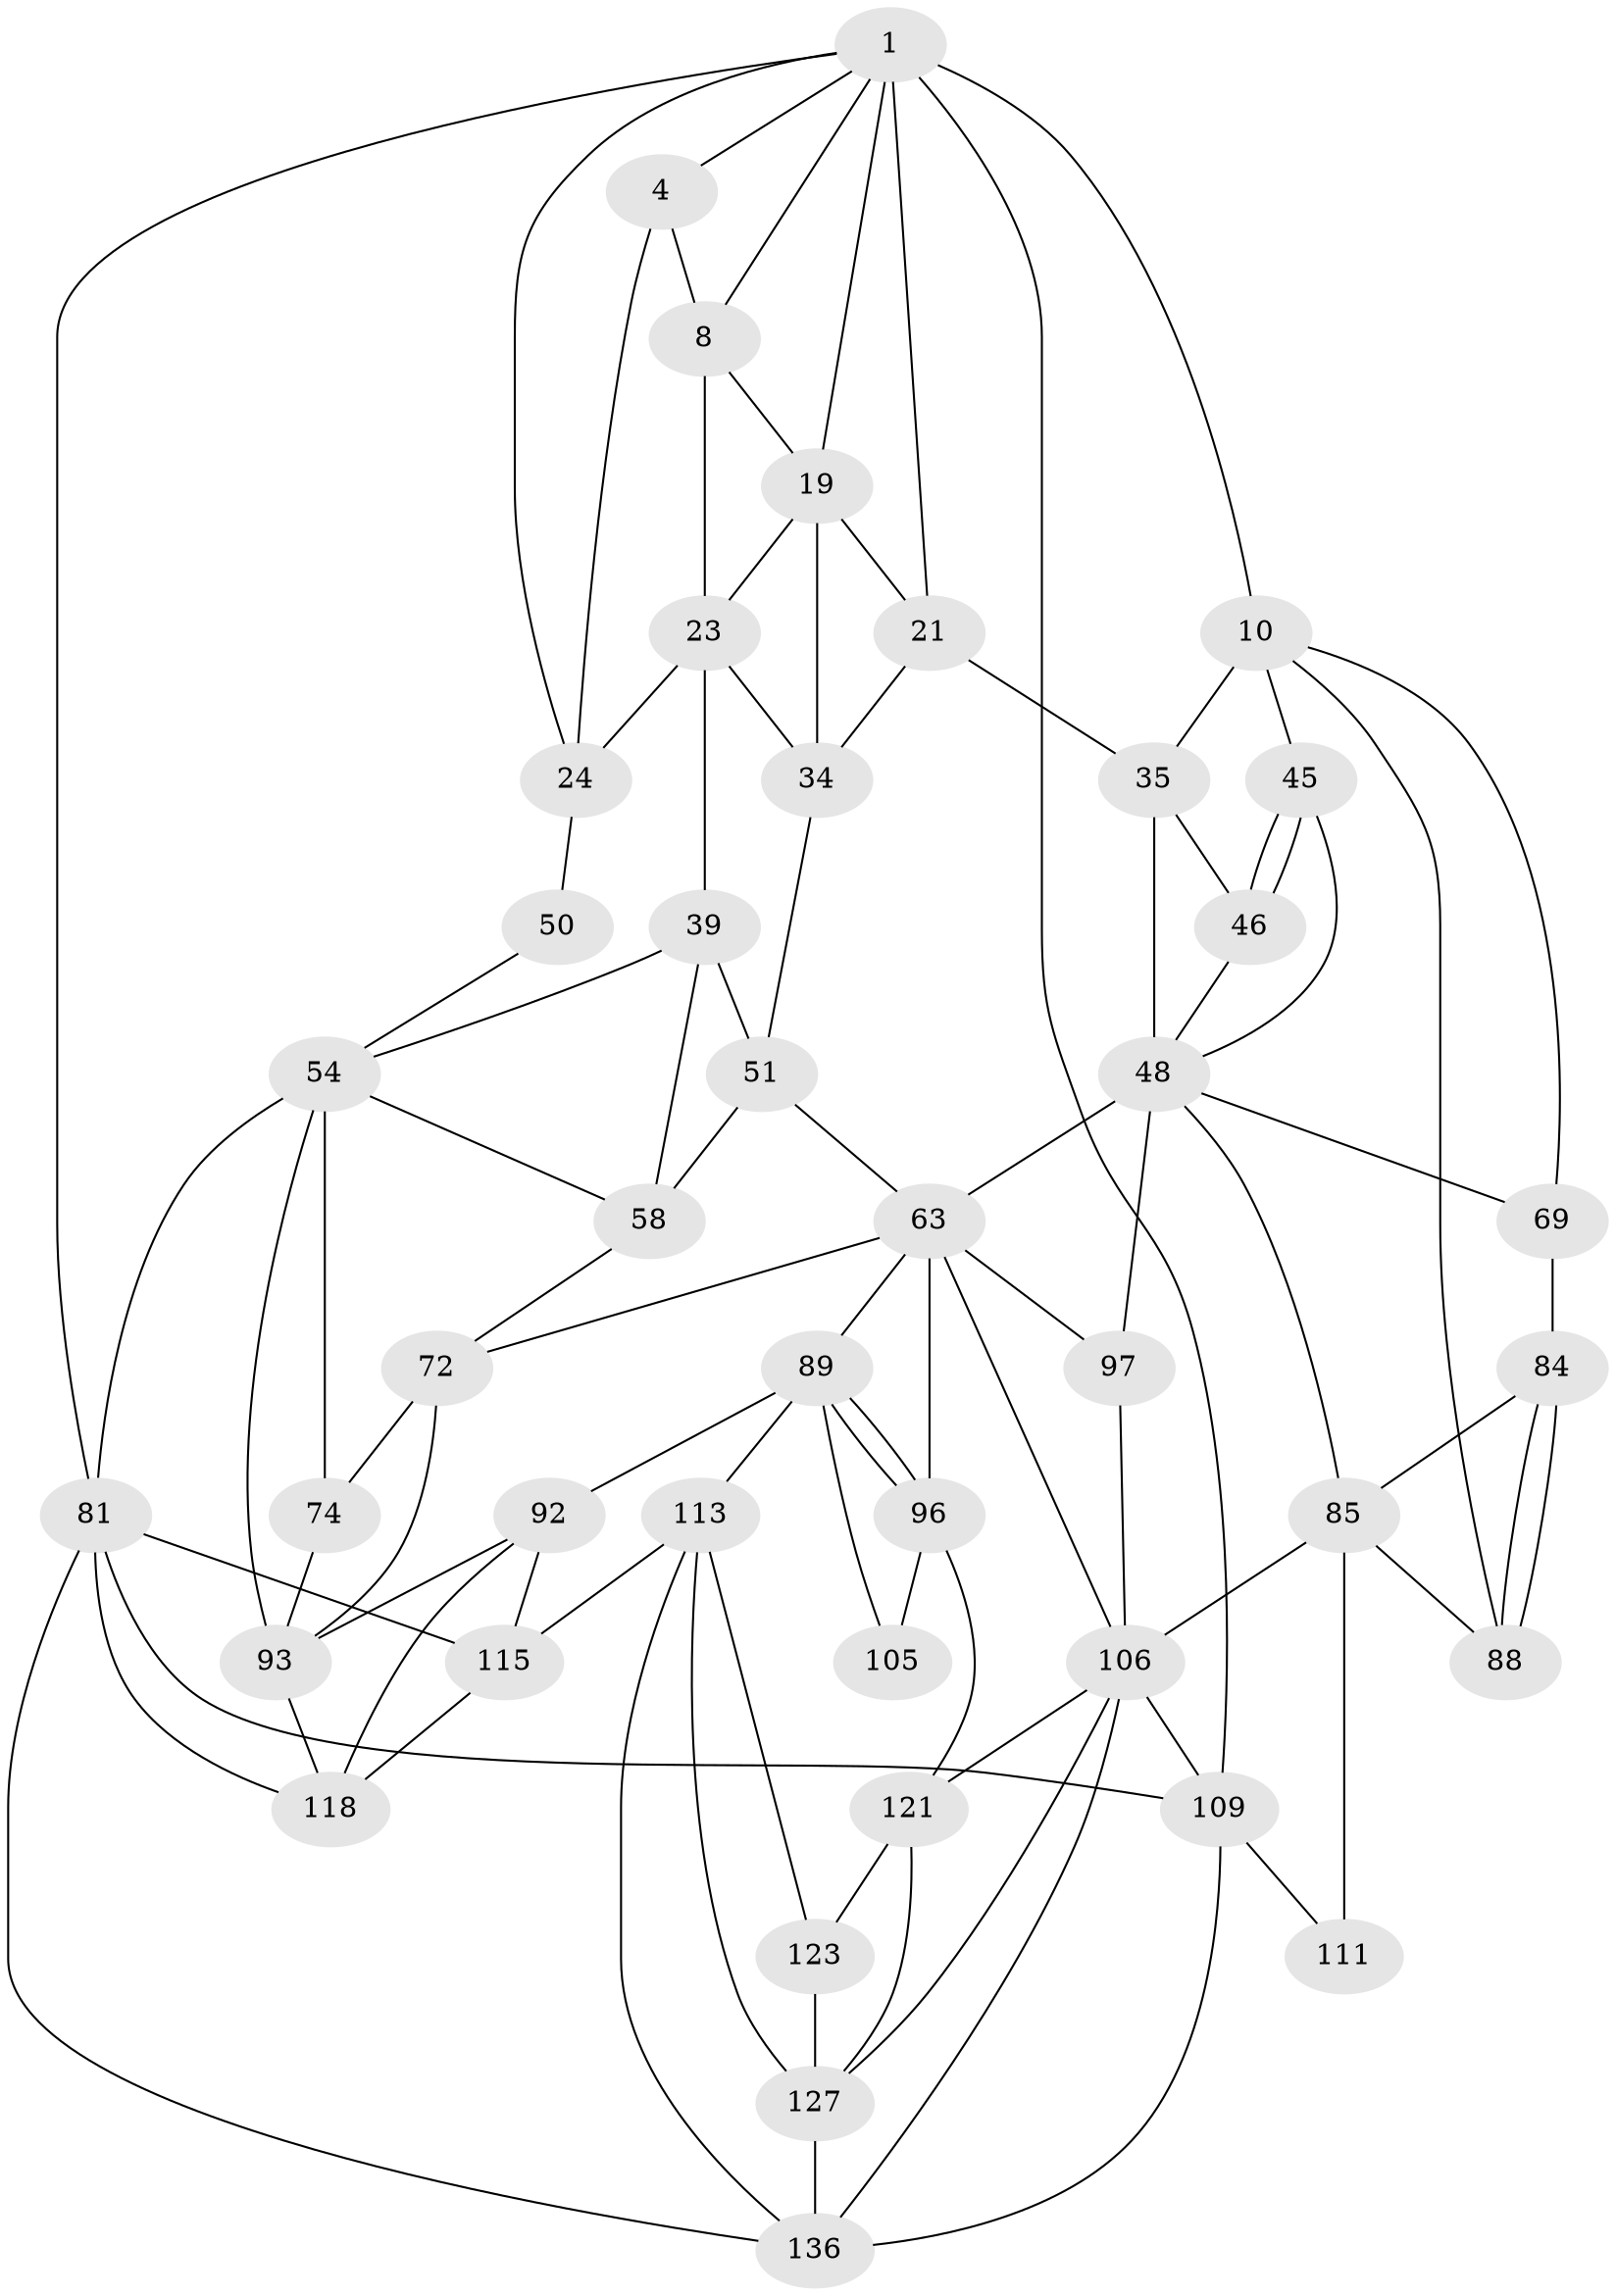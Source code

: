 // original degree distribution, {3: 0.014285714285714285, 6: 0.2357142857142857, 5: 0.5, 4: 0.25}
// Generated by graph-tools (version 1.1) at 2025/21/03/04/25 18:21:36]
// undirected, 42 vertices, 93 edges
graph export_dot {
graph [start="1"]
  node [color=gray90,style=filled];
  1 [pos="+0.6846043566485358+0",super="+2+6"];
  4 [pos="+0.12181410886982968+0",super="+16+5"];
  8 [pos="+0.4419591990941776+0.04615145274899182",super="+9"];
  10 [pos="+1+0.025396342305354546",super="+68+11"];
  19 [pos="+0.46679001552161764+0.15863150485267358",super="+31+20"];
  21 [pos="+0.62438363297804+0.09188118451232109",super="+32+22"];
  23 [pos="+0.34578550242615935+0.18442239632474214",super="+27"];
  24 [pos="+0.2178715170881632+0.1308023727822238",super="+25"];
  34 [pos="+0.4972020995550405+0.3043857740199758",super="+37"];
  35 [pos="+0.7932765363002612+0.24258328884744343",super="+36"];
  39 [pos="+0.21702864172732003+0.3002832139504136",super="+40+52"];
  45 [pos="+0.8421585666850474+0.43848298865778773"];
  46 [pos="+0.7589304080075084+0.3834617063472399"];
  48 [pos="+0.5697400267975065+0.35605252193183756",super="+49+60"];
  50 [pos="+0+0.18961268182561133"];
  51 [pos="+0.43748895633182416+0.3461782626622639",super="+65"];
  54 [pos="+0+0.4347972619417183",super="+70+55"];
  58 [pos="+0.18867714765398733+0.4409665613475031",super="+71+59"];
  63 [pos="+0.4533100956119493+0.583738583777493",super="+64+95"];
  69 [pos="+0.8922839706708546+0.4724812854917805",super="+75"];
  72 [pos="+0.16572796951269256+0.5859548323054002",super="+73"];
  74 [pos="+0.09375551131054566+0.5692811308954745",super="+77"];
  81 [pos="+0+0.9496094136043275",super="+82"];
  84 [pos="+0.861670300028203+0.6061246357741112"];
  85 [pos="+0.8760441160322919+0.6669673057592742",super="+86+99"];
  88 [pos="+1+0.6134875044931918"];
  89 [pos="+0.24772914417424924+0.681852744211282",super="+90"];
  92 [pos="+0.12044701629201647+0.7185024780399523",super="+116"];
  93 [pos="+0.11246873989956123+0.7139058093087368",super="+117"];
  96 [pos="+0.3950048357967496+0.6939256545911443",super="+104"];
  97 [pos="+0.6995882921917987+0.7972285941739373",super="+98"];
  105 [pos="+0.24929941390771596+0.7596203546233192"];
  106 [pos="+0.8315703524928871+0.8239310116591113",super="+130+107"];
  109 [pos="+1+1",super="+110+139"];
  111 [pos="+1+0.9576994850334132"];
  113 [pos="+0.22761580531903156+0.8716994357625669",super="+114+124"];
  115 [pos="+0.19567181767769887+0.8789324866813045",super="+135"];
  118 [pos="+0.1398145076089481+0.8815105866979048",super="+133"];
  121 [pos="+0.5056822170014168+0.811778646734506",super="+122"];
  123 [pos="+0.36712487413250705+0.8253604775081554",super="+129"];
  127 [pos="+0.549289912285194+0.9188540150617865",super="+128+131"];
  136 [pos="+0.18396407963978437+1",super="+138"];
  1 -- 4;
  1 -- 10 [weight=2];
  1 -- 109;
  1 -- 19;
  1 -- 21 [weight=2];
  1 -- 8;
  1 -- 81;
  1 -- 24;
  4 -- 24;
  4 -- 8 [weight=2];
  8 -- 19;
  8 -- 23;
  10 -- 88;
  10 -- 69 [weight=2];
  10 -- 35 [weight=2];
  10 -- 45;
  19 -- 34;
  19 -- 23;
  19 -- 21;
  21 -- 34;
  21 -- 35 [weight=2];
  23 -- 39 [weight=2];
  23 -- 24 [weight=2];
  23 -- 34;
  24 -- 50 [weight=2];
  34 -- 51;
  35 -- 48 [weight=2];
  35 -- 46;
  39 -- 54;
  39 -- 58 [weight=2];
  39 -- 51 [weight=2];
  45 -- 46;
  45 -- 46;
  45 -- 48;
  46 -- 48;
  48 -- 97 [weight=2];
  48 -- 69;
  48 -- 63;
  48 -- 85;
  50 -- 54;
  51 -- 58;
  51 -- 63;
  54 -- 74 [weight=2];
  54 -- 81;
  54 -- 93;
  54 -- 58;
  58 -- 72;
  63 -- 89;
  63 -- 72;
  63 -- 96;
  63 -- 106;
  63 -- 97;
  69 -- 84;
  72 -- 74 [weight=2];
  72 -- 93;
  74 -- 93;
  81 -- 115;
  81 -- 136;
  81 -- 109;
  81 -- 118;
  84 -- 85;
  84 -- 88;
  84 -- 88;
  85 -- 106;
  85 -- 88;
  85 -- 111 [weight=2];
  89 -- 96;
  89 -- 96;
  89 -- 92;
  89 -- 105 [weight=2];
  89 -- 113;
  92 -- 93;
  92 -- 115;
  92 -- 118;
  93 -- 118;
  96 -- 105;
  96 -- 121;
  97 -- 106;
  106 -- 109 [weight=2];
  106 -- 136;
  106 -- 121;
  106 -- 127;
  109 -- 111;
  109 -- 136;
  113 -- 136;
  113 -- 115;
  113 -- 123;
  113 -- 127;
  115 -- 118;
  121 -- 127;
  121 -- 123;
  123 -- 127 [weight=2];
  127 -- 136;
}

